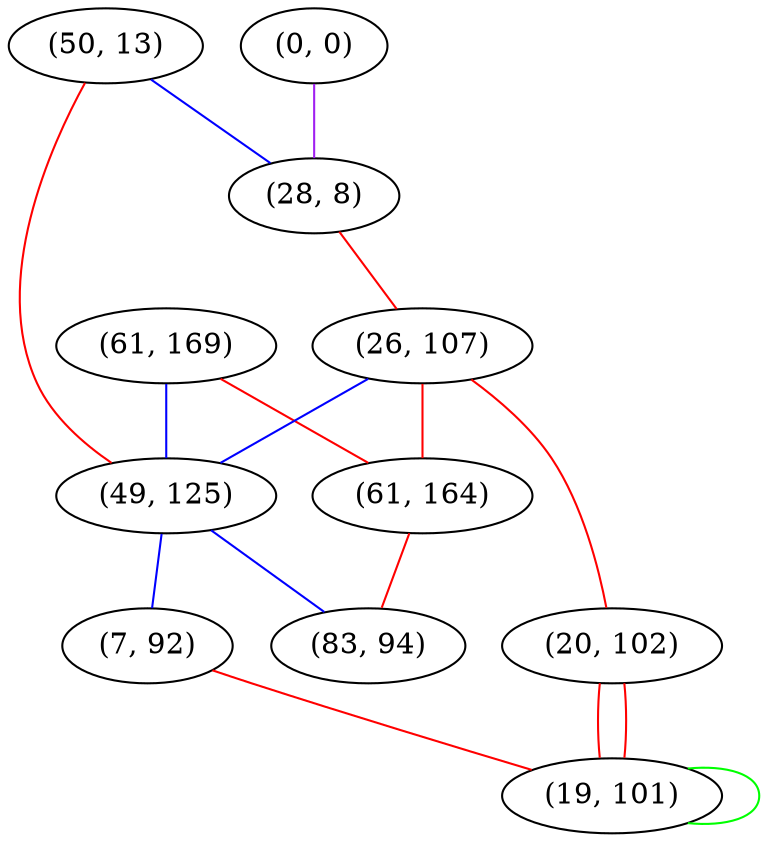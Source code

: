 graph "" {
"(50, 13)";
"(0, 0)";
"(61, 169)";
"(28, 8)";
"(26, 107)";
"(20, 102)";
"(49, 125)";
"(7, 92)";
"(61, 164)";
"(19, 101)";
"(83, 94)";
"(50, 13)" -- "(49, 125)"  [color=red, key=0, weight=1];
"(50, 13)" -- "(28, 8)"  [color=blue, key=0, weight=3];
"(0, 0)" -- "(28, 8)"  [color=purple, key=0, weight=4];
"(61, 169)" -- "(49, 125)"  [color=blue, key=0, weight=3];
"(61, 169)" -- "(61, 164)"  [color=red, key=0, weight=1];
"(28, 8)" -- "(26, 107)"  [color=red, key=0, weight=1];
"(26, 107)" -- "(49, 125)"  [color=blue, key=0, weight=3];
"(26, 107)" -- "(61, 164)"  [color=red, key=0, weight=1];
"(26, 107)" -- "(20, 102)"  [color=red, key=0, weight=1];
"(20, 102)" -- "(19, 101)"  [color=red, key=0, weight=1];
"(20, 102)" -- "(19, 101)"  [color=red, key=1, weight=1];
"(49, 125)" -- "(7, 92)"  [color=blue, key=0, weight=3];
"(49, 125)" -- "(83, 94)"  [color=blue, key=0, weight=3];
"(7, 92)" -- "(19, 101)"  [color=red, key=0, weight=1];
"(61, 164)" -- "(83, 94)"  [color=red, key=0, weight=1];
"(19, 101)" -- "(19, 101)"  [color=green, key=0, weight=2];
}
